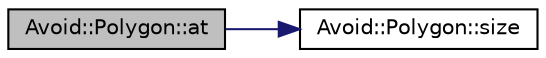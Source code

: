 digraph "Avoid::Polygon::at"
{
  edge [fontname="Helvetica",fontsize="10",labelfontname="Helvetica",labelfontsize="10"];
  node [fontname="Helvetica",fontsize="10",shape=record];
  rankdir="LR";
  Node1 [label="Avoid::Polygon::at",height=0.2,width=0.4,color="black", fillcolor="grey75", style="filled", fontcolor="black"];
  Node1 -> Node2 [color="midnightblue",fontsize="10",style="solid",fontname="Helvetica"];
  Node2 [label="Avoid::Polygon::size",height=0.2,width=0.4,color="black", fillcolor="white", style="filled",URL="$classAvoid_1_1Polygon.html#a58c011bded47396fb1bbda2c1eeb9552",tooltip="Returns the number of points in this polygon. "];
}
